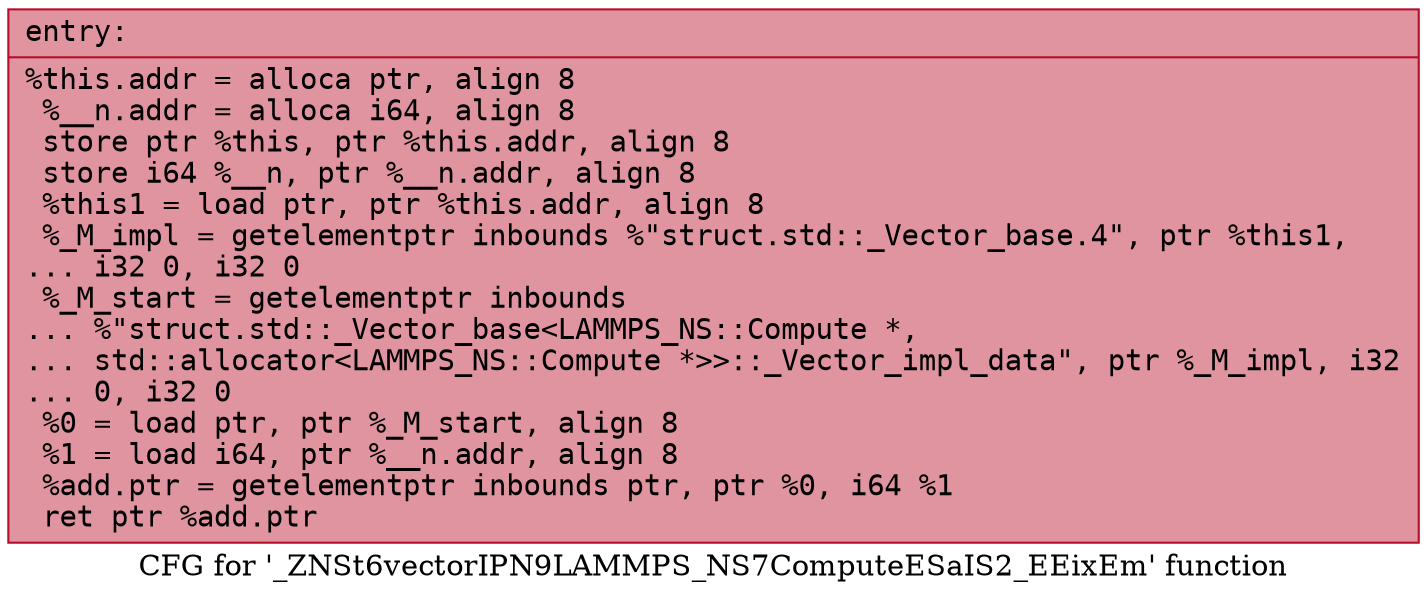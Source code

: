 digraph "CFG for '_ZNSt6vectorIPN9LAMMPS_NS7ComputeESaIS2_EEixEm' function" {
	label="CFG for '_ZNSt6vectorIPN9LAMMPS_NS7ComputeESaIS2_EEixEm' function";

	Node0x557f62c9cf50 [shape=record,color="#b70d28ff", style=filled, fillcolor="#b70d2870" fontname="Courier",label="{entry:\l|  %this.addr = alloca ptr, align 8\l  %__n.addr = alloca i64, align 8\l  store ptr %this, ptr %this.addr, align 8\l  store i64 %__n, ptr %__n.addr, align 8\l  %this1 = load ptr, ptr %this.addr, align 8\l  %_M_impl = getelementptr inbounds %\"struct.std::_Vector_base.4\", ptr %this1,\l... i32 0, i32 0\l  %_M_start = getelementptr inbounds\l... %\"struct.std::_Vector_base\<LAMMPS_NS::Compute *,\l... std::allocator\<LAMMPS_NS::Compute *\>\>::_Vector_impl_data\", ptr %_M_impl, i32\l... 0, i32 0\l  %0 = load ptr, ptr %_M_start, align 8\l  %1 = load i64, ptr %__n.addr, align 8\l  %add.ptr = getelementptr inbounds ptr, ptr %0, i64 %1\l  ret ptr %add.ptr\l}"];
}
